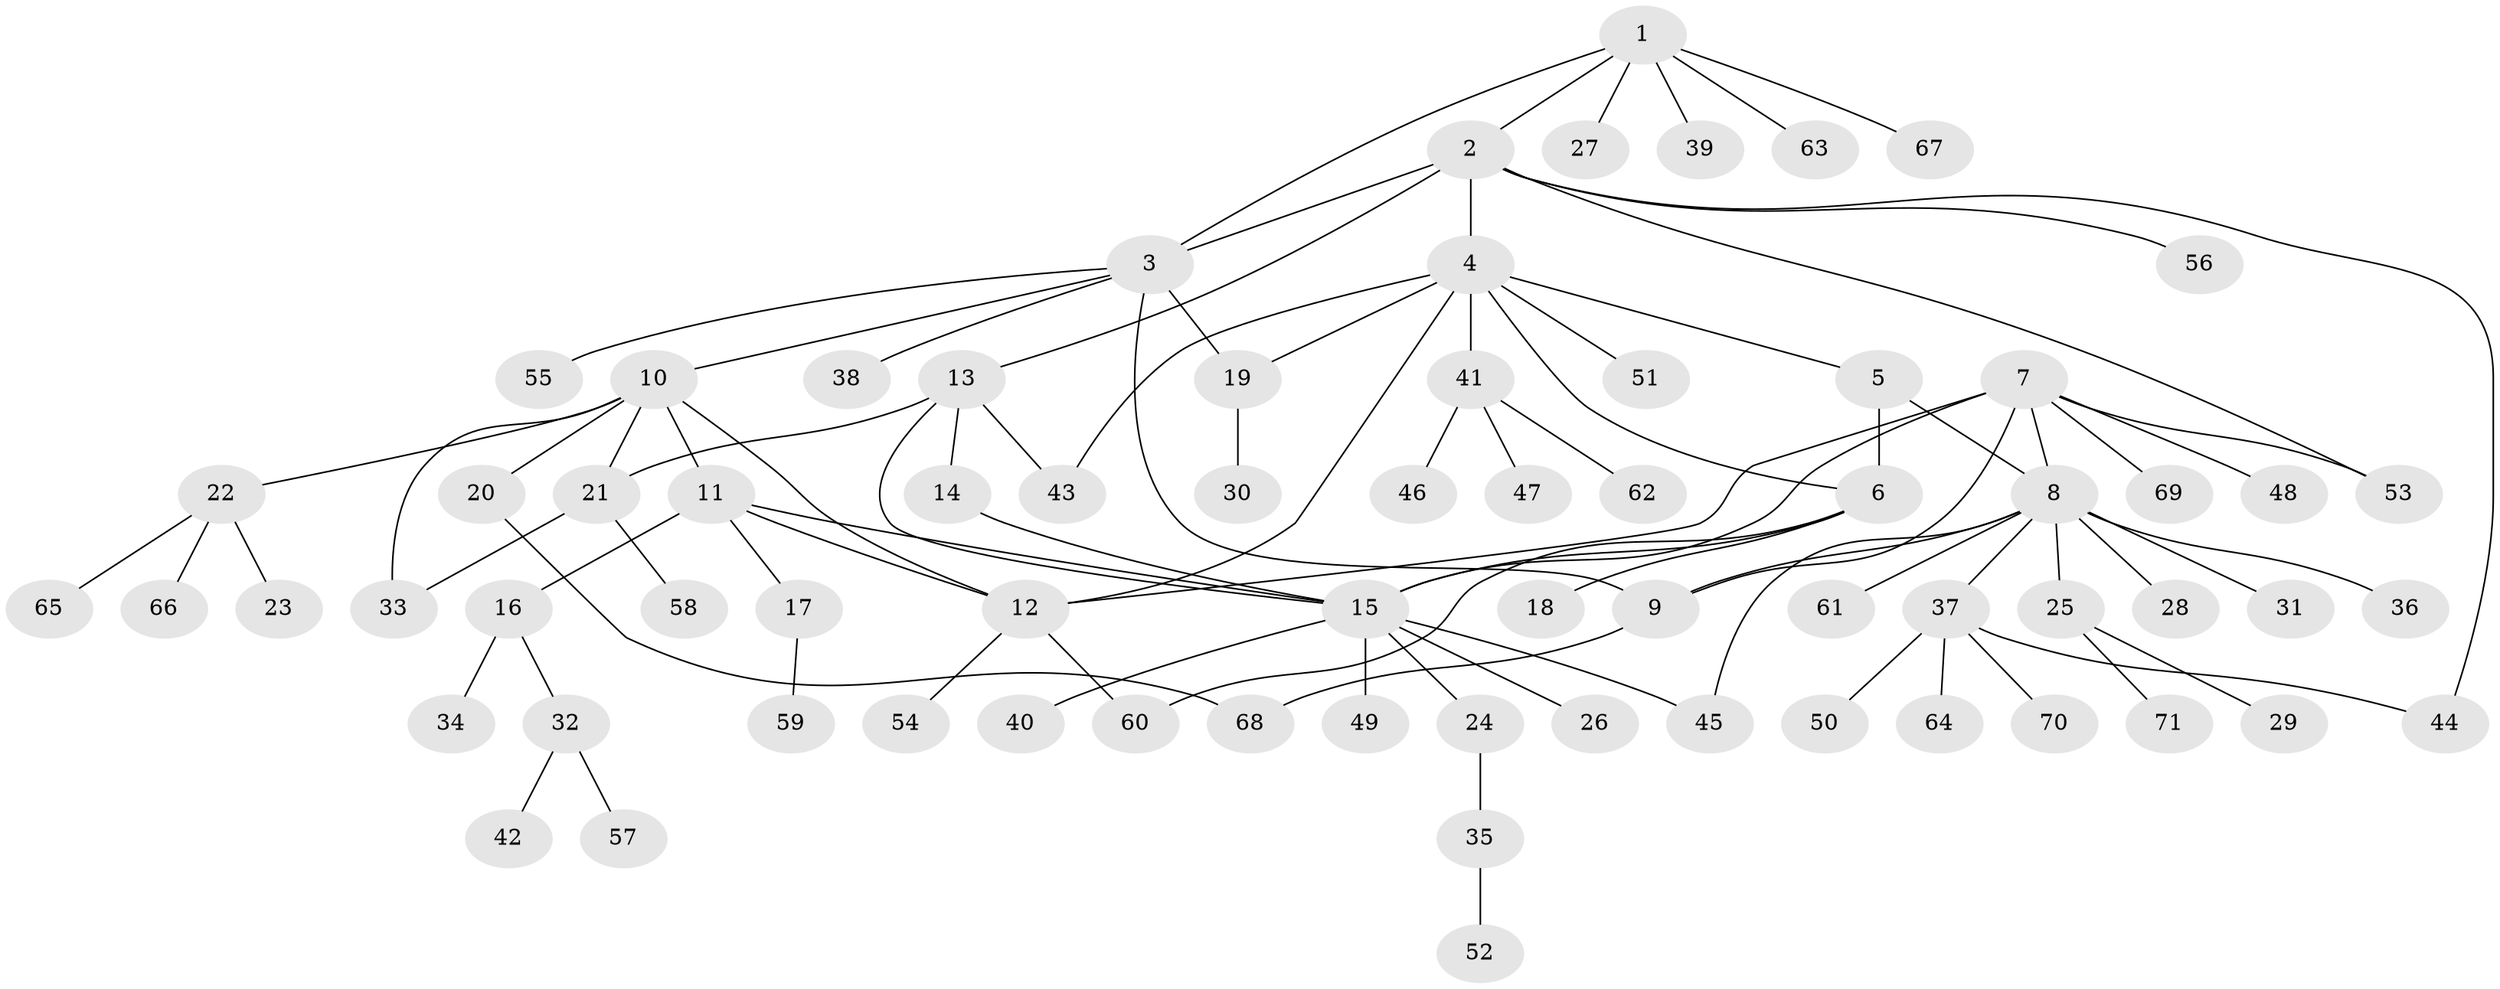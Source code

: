 // Generated by graph-tools (version 1.1) at 2025/26/03/09/25 03:26:37]
// undirected, 71 vertices, 90 edges
graph export_dot {
graph [start="1"]
  node [color=gray90,style=filled];
  1;
  2;
  3;
  4;
  5;
  6;
  7;
  8;
  9;
  10;
  11;
  12;
  13;
  14;
  15;
  16;
  17;
  18;
  19;
  20;
  21;
  22;
  23;
  24;
  25;
  26;
  27;
  28;
  29;
  30;
  31;
  32;
  33;
  34;
  35;
  36;
  37;
  38;
  39;
  40;
  41;
  42;
  43;
  44;
  45;
  46;
  47;
  48;
  49;
  50;
  51;
  52;
  53;
  54;
  55;
  56;
  57;
  58;
  59;
  60;
  61;
  62;
  63;
  64;
  65;
  66;
  67;
  68;
  69;
  70;
  71;
  1 -- 2;
  1 -- 3;
  1 -- 27;
  1 -- 39;
  1 -- 63;
  1 -- 67;
  2 -- 3;
  2 -- 4;
  2 -- 13;
  2 -- 44;
  2 -- 53;
  2 -- 56;
  3 -- 9;
  3 -- 10;
  3 -- 19;
  3 -- 38;
  3 -- 55;
  4 -- 5;
  4 -- 6;
  4 -- 12;
  4 -- 19;
  4 -- 41;
  4 -- 43;
  4 -- 51;
  5 -- 6;
  5 -- 8;
  6 -- 15;
  6 -- 18;
  6 -- 60;
  7 -- 8;
  7 -- 9;
  7 -- 12;
  7 -- 15;
  7 -- 48;
  7 -- 53;
  7 -- 69;
  8 -- 9;
  8 -- 25;
  8 -- 28;
  8 -- 31;
  8 -- 36;
  8 -- 37;
  8 -- 45;
  8 -- 61;
  9 -- 68;
  10 -- 11;
  10 -- 12;
  10 -- 20;
  10 -- 21;
  10 -- 22;
  10 -- 33;
  11 -- 12;
  11 -- 15;
  11 -- 16;
  11 -- 17;
  12 -- 54;
  12 -- 60;
  13 -- 14;
  13 -- 15;
  13 -- 21;
  13 -- 43;
  14 -- 15;
  15 -- 24;
  15 -- 26;
  15 -- 40;
  15 -- 45;
  15 -- 49;
  16 -- 32;
  16 -- 34;
  17 -- 59;
  19 -- 30;
  20 -- 68;
  21 -- 33;
  21 -- 58;
  22 -- 23;
  22 -- 65;
  22 -- 66;
  24 -- 35;
  25 -- 29;
  25 -- 71;
  32 -- 42;
  32 -- 57;
  35 -- 52;
  37 -- 44;
  37 -- 50;
  37 -- 64;
  37 -- 70;
  41 -- 46;
  41 -- 47;
  41 -- 62;
}
